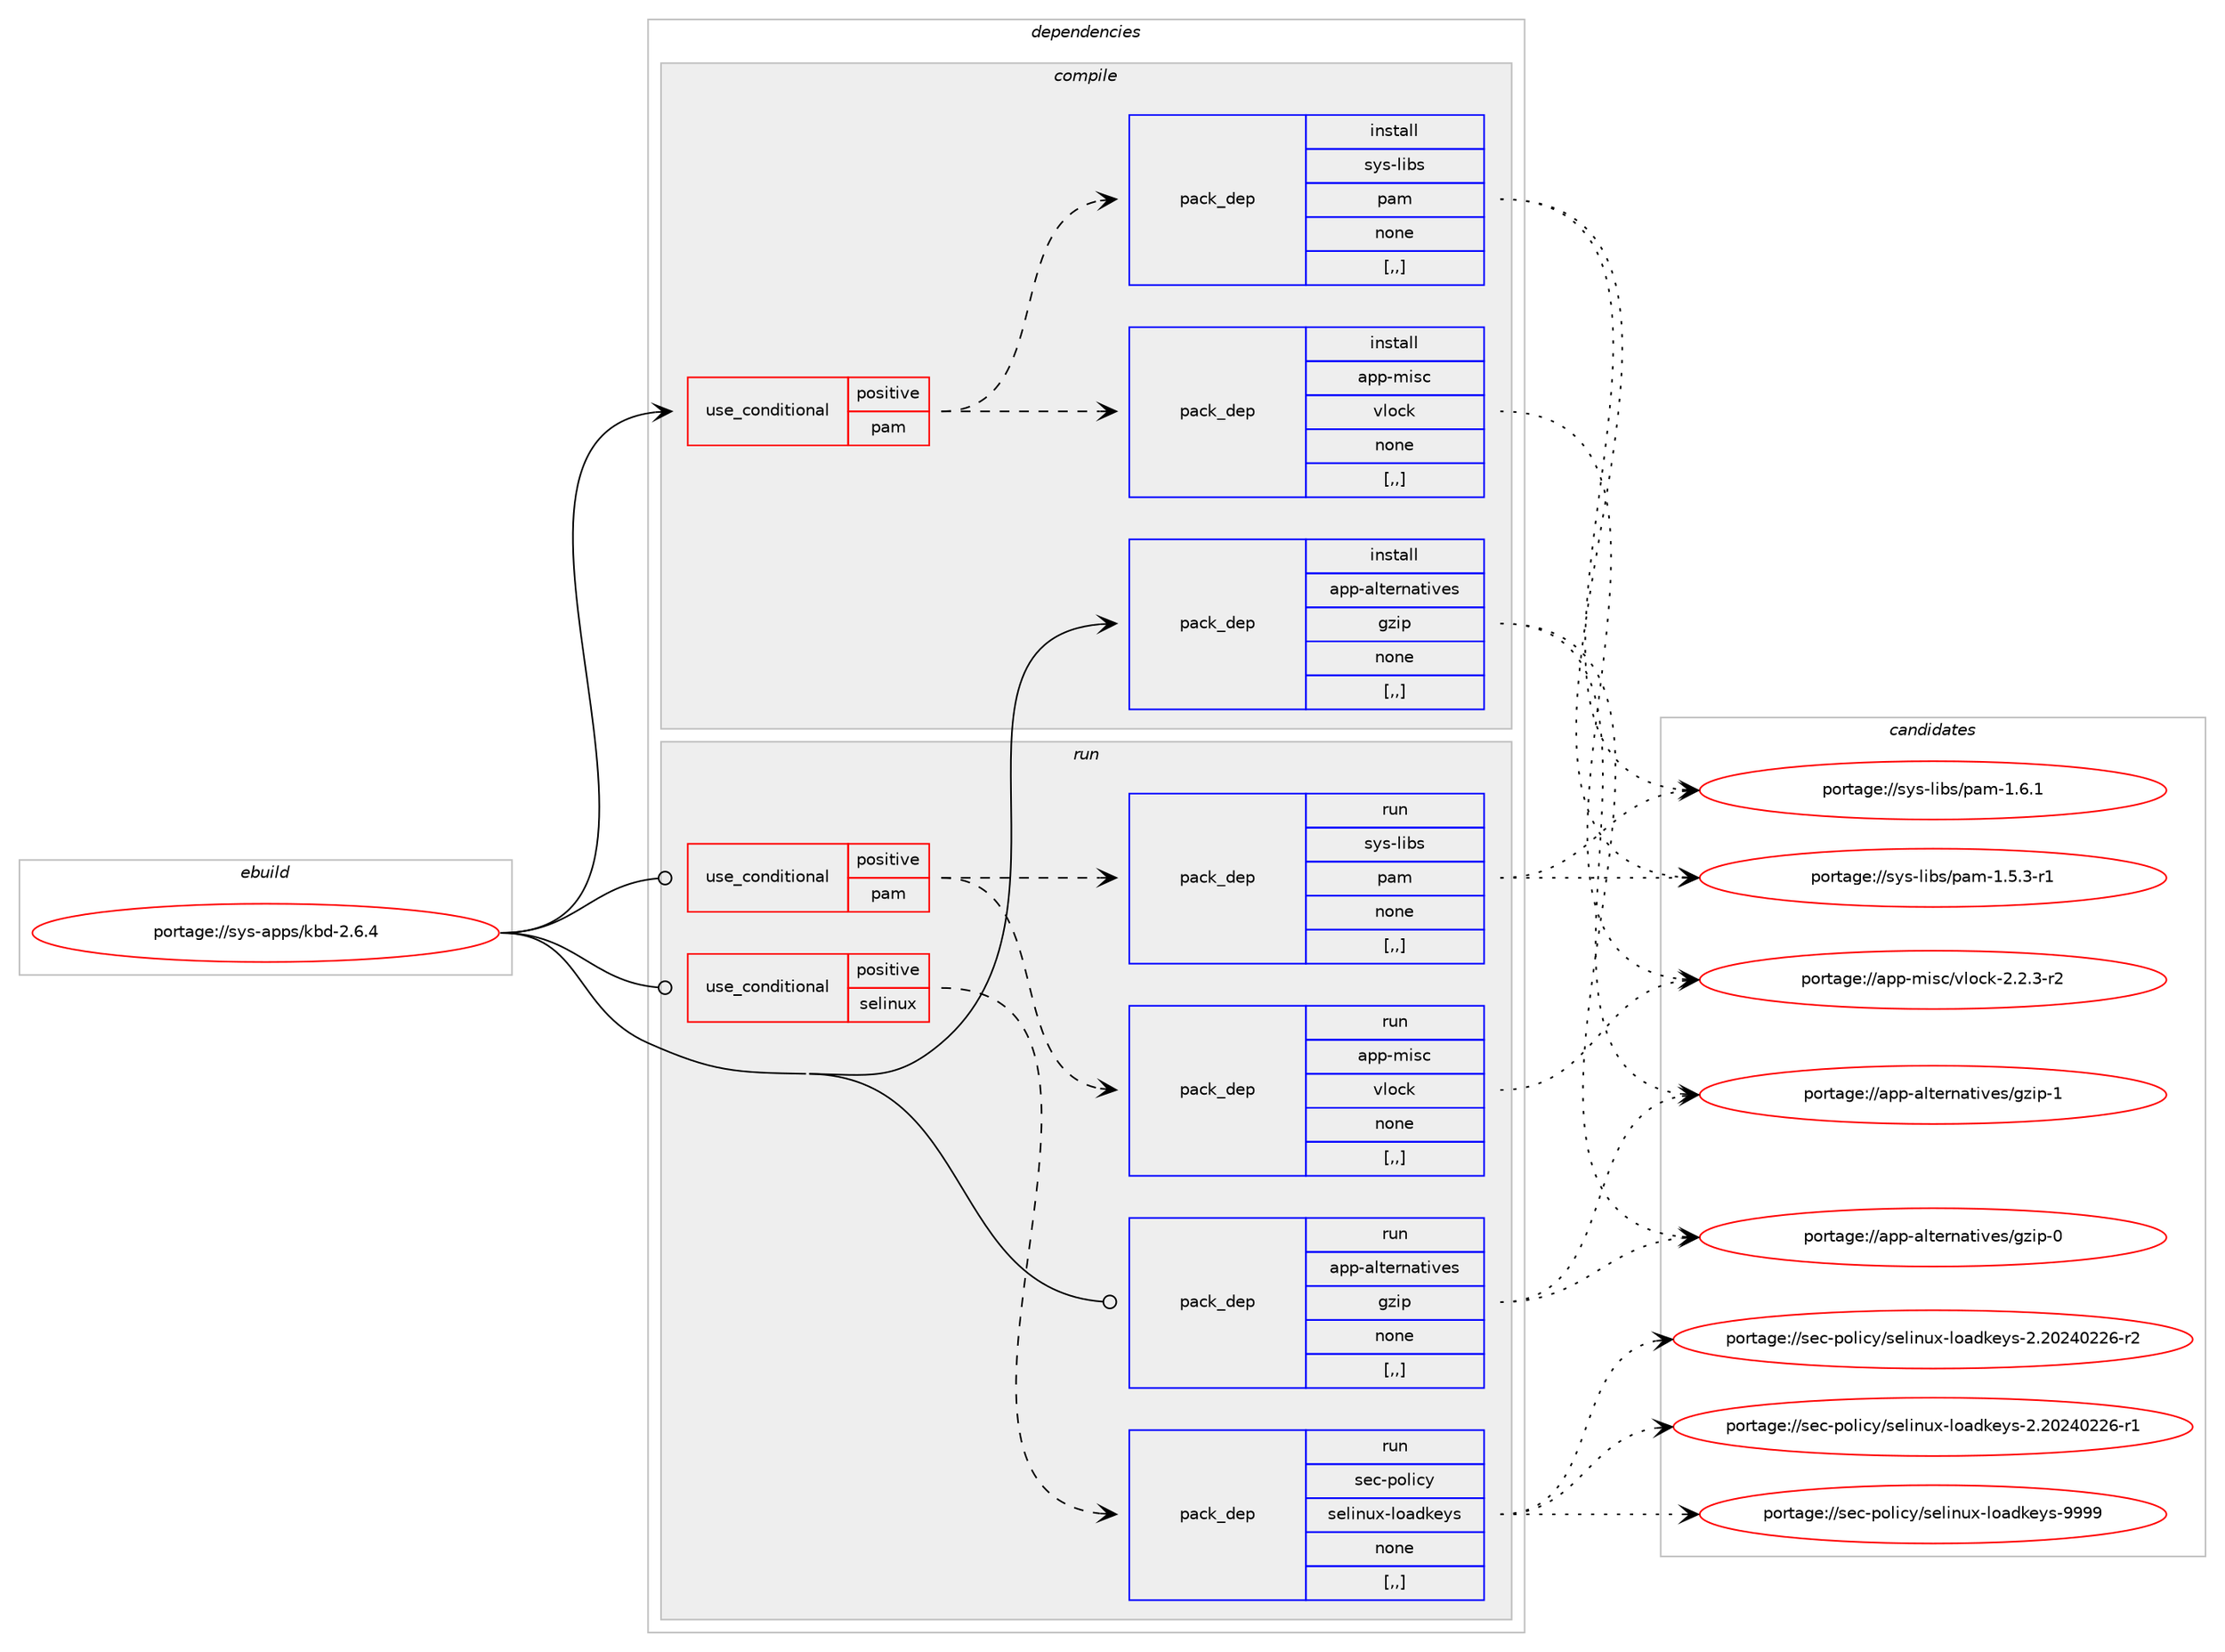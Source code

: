 digraph prolog {

# *************
# Graph options
# *************

newrank=true;
concentrate=true;
compound=true;
graph [rankdir=LR,fontname=Helvetica,fontsize=10,ranksep=1.5];#, ranksep=2.5, nodesep=0.2];
edge  [arrowhead=vee];
node  [fontname=Helvetica,fontsize=10];

# **********
# The ebuild
# **********

subgraph cluster_leftcol {
color=gray;
label=<<i>ebuild</i>>;
id [label="portage://sys-apps/kbd-2.6.4", color=red, width=4, href="../sys-apps/kbd-2.6.4.svg"];
}

# ****************
# The dependencies
# ****************

subgraph cluster_midcol {
color=gray;
label=<<i>dependencies</i>>;
subgraph cluster_compile {
fillcolor="#eeeeee";
style=filled;
label=<<i>compile</i>>;
subgraph cond111388 {
dependency421265 [label=<<TABLE BORDER="0" CELLBORDER="1" CELLSPACING="0" CELLPADDING="4"><TR><TD ROWSPAN="3" CELLPADDING="10">use_conditional</TD></TR><TR><TD>positive</TD></TR><TR><TD>pam</TD></TR></TABLE>>, shape=none, color=red];
subgraph pack306955 {
dependency421266 [label=<<TABLE BORDER="0" CELLBORDER="1" CELLSPACING="0" CELLPADDING="4" WIDTH="220"><TR><TD ROWSPAN="6" CELLPADDING="30">pack_dep</TD></TR><TR><TD WIDTH="110">install</TD></TR><TR><TD>app-misc</TD></TR><TR><TD>vlock</TD></TR><TR><TD>none</TD></TR><TR><TD>[,,]</TD></TR></TABLE>>, shape=none, color=blue];
}
dependency421265:e -> dependency421266:w [weight=20,style="dashed",arrowhead="vee"];
subgraph pack306956 {
dependency421267 [label=<<TABLE BORDER="0" CELLBORDER="1" CELLSPACING="0" CELLPADDING="4" WIDTH="220"><TR><TD ROWSPAN="6" CELLPADDING="30">pack_dep</TD></TR><TR><TD WIDTH="110">install</TD></TR><TR><TD>sys-libs</TD></TR><TR><TD>pam</TD></TR><TR><TD>none</TD></TR><TR><TD>[,,]</TD></TR></TABLE>>, shape=none, color=blue];
}
dependency421265:e -> dependency421267:w [weight=20,style="dashed",arrowhead="vee"];
}
id:e -> dependency421265:w [weight=20,style="solid",arrowhead="vee"];
subgraph pack306957 {
dependency421268 [label=<<TABLE BORDER="0" CELLBORDER="1" CELLSPACING="0" CELLPADDING="4" WIDTH="220"><TR><TD ROWSPAN="6" CELLPADDING="30">pack_dep</TD></TR><TR><TD WIDTH="110">install</TD></TR><TR><TD>app-alternatives</TD></TR><TR><TD>gzip</TD></TR><TR><TD>none</TD></TR><TR><TD>[,,]</TD></TR></TABLE>>, shape=none, color=blue];
}
id:e -> dependency421268:w [weight=20,style="solid",arrowhead="vee"];
}
subgraph cluster_compileandrun {
fillcolor="#eeeeee";
style=filled;
label=<<i>compile and run</i>>;
}
subgraph cluster_run {
fillcolor="#eeeeee";
style=filled;
label=<<i>run</i>>;
subgraph cond111389 {
dependency421269 [label=<<TABLE BORDER="0" CELLBORDER="1" CELLSPACING="0" CELLPADDING="4"><TR><TD ROWSPAN="3" CELLPADDING="10">use_conditional</TD></TR><TR><TD>positive</TD></TR><TR><TD>pam</TD></TR></TABLE>>, shape=none, color=red];
subgraph pack306958 {
dependency421270 [label=<<TABLE BORDER="0" CELLBORDER="1" CELLSPACING="0" CELLPADDING="4" WIDTH="220"><TR><TD ROWSPAN="6" CELLPADDING="30">pack_dep</TD></TR><TR><TD WIDTH="110">run</TD></TR><TR><TD>app-misc</TD></TR><TR><TD>vlock</TD></TR><TR><TD>none</TD></TR><TR><TD>[,,]</TD></TR></TABLE>>, shape=none, color=blue];
}
dependency421269:e -> dependency421270:w [weight=20,style="dashed",arrowhead="vee"];
subgraph pack306959 {
dependency421271 [label=<<TABLE BORDER="0" CELLBORDER="1" CELLSPACING="0" CELLPADDING="4" WIDTH="220"><TR><TD ROWSPAN="6" CELLPADDING="30">pack_dep</TD></TR><TR><TD WIDTH="110">run</TD></TR><TR><TD>sys-libs</TD></TR><TR><TD>pam</TD></TR><TR><TD>none</TD></TR><TR><TD>[,,]</TD></TR></TABLE>>, shape=none, color=blue];
}
dependency421269:e -> dependency421271:w [weight=20,style="dashed",arrowhead="vee"];
}
id:e -> dependency421269:w [weight=20,style="solid",arrowhead="odot"];
subgraph cond111390 {
dependency421272 [label=<<TABLE BORDER="0" CELLBORDER="1" CELLSPACING="0" CELLPADDING="4"><TR><TD ROWSPAN="3" CELLPADDING="10">use_conditional</TD></TR><TR><TD>positive</TD></TR><TR><TD>selinux</TD></TR></TABLE>>, shape=none, color=red];
subgraph pack306960 {
dependency421273 [label=<<TABLE BORDER="0" CELLBORDER="1" CELLSPACING="0" CELLPADDING="4" WIDTH="220"><TR><TD ROWSPAN="6" CELLPADDING="30">pack_dep</TD></TR><TR><TD WIDTH="110">run</TD></TR><TR><TD>sec-policy</TD></TR><TR><TD>selinux-loadkeys</TD></TR><TR><TD>none</TD></TR><TR><TD>[,,]</TD></TR></TABLE>>, shape=none, color=blue];
}
dependency421272:e -> dependency421273:w [weight=20,style="dashed",arrowhead="vee"];
}
id:e -> dependency421272:w [weight=20,style="solid",arrowhead="odot"];
subgraph pack306961 {
dependency421274 [label=<<TABLE BORDER="0" CELLBORDER="1" CELLSPACING="0" CELLPADDING="4" WIDTH="220"><TR><TD ROWSPAN="6" CELLPADDING="30">pack_dep</TD></TR><TR><TD WIDTH="110">run</TD></TR><TR><TD>app-alternatives</TD></TR><TR><TD>gzip</TD></TR><TR><TD>none</TD></TR><TR><TD>[,,]</TD></TR></TABLE>>, shape=none, color=blue];
}
id:e -> dependency421274:w [weight=20,style="solid",arrowhead="odot"];
}
}

# **************
# The candidates
# **************

subgraph cluster_choices {
rank=same;
color=gray;
label=<<i>candidates</i>>;

subgraph choice306955 {
color=black;
nodesep=1;
choice97112112451091051159947118108111991074550465046514511450 [label="portage://app-misc/vlock-2.2.3-r2", color=red, width=4,href="../app-misc/vlock-2.2.3-r2.svg"];
dependency421266:e -> choice97112112451091051159947118108111991074550465046514511450:w [style=dotted,weight="100"];
}
subgraph choice306956 {
color=black;
nodesep=1;
choice11512111545108105981154711297109454946544649 [label="portage://sys-libs/pam-1.6.1", color=red, width=4,href="../sys-libs/pam-1.6.1.svg"];
choice115121115451081059811547112971094549465346514511449 [label="portage://sys-libs/pam-1.5.3-r1", color=red, width=4,href="../sys-libs/pam-1.5.3-r1.svg"];
dependency421267:e -> choice11512111545108105981154711297109454946544649:w [style=dotted,weight="100"];
dependency421267:e -> choice115121115451081059811547112971094549465346514511449:w [style=dotted,weight="100"];
}
subgraph choice306957 {
color=black;
nodesep=1;
choice97112112459710811610111411097116105118101115471031221051124549 [label="portage://app-alternatives/gzip-1", color=red, width=4,href="../app-alternatives/gzip-1.svg"];
choice97112112459710811610111411097116105118101115471031221051124548 [label="portage://app-alternatives/gzip-0", color=red, width=4,href="../app-alternatives/gzip-0.svg"];
dependency421268:e -> choice97112112459710811610111411097116105118101115471031221051124549:w [style=dotted,weight="100"];
dependency421268:e -> choice97112112459710811610111411097116105118101115471031221051124548:w [style=dotted,weight="100"];
}
subgraph choice306958 {
color=black;
nodesep=1;
choice97112112451091051159947118108111991074550465046514511450 [label="portage://app-misc/vlock-2.2.3-r2", color=red, width=4,href="../app-misc/vlock-2.2.3-r2.svg"];
dependency421270:e -> choice97112112451091051159947118108111991074550465046514511450:w [style=dotted,weight="100"];
}
subgraph choice306959 {
color=black;
nodesep=1;
choice11512111545108105981154711297109454946544649 [label="portage://sys-libs/pam-1.6.1", color=red, width=4,href="../sys-libs/pam-1.6.1.svg"];
choice115121115451081059811547112971094549465346514511449 [label="portage://sys-libs/pam-1.5.3-r1", color=red, width=4,href="../sys-libs/pam-1.5.3-r1.svg"];
dependency421271:e -> choice11512111545108105981154711297109454946544649:w [style=dotted,weight="100"];
dependency421271:e -> choice115121115451081059811547112971094549465346514511449:w [style=dotted,weight="100"];
}
subgraph choice306960 {
color=black;
nodesep=1;
choice1151019945112111108105991214711510110810511011712045108111971001071011211154557575757 [label="portage://sec-policy/selinux-loadkeys-9999", color=red, width=4,href="../sec-policy/selinux-loadkeys-9999.svg"];
choice11510199451121111081059912147115101108105110117120451081119710010710112111545504650485052485050544511450 [label="portage://sec-policy/selinux-loadkeys-2.20240226-r2", color=red, width=4,href="../sec-policy/selinux-loadkeys-2.20240226-r2.svg"];
choice11510199451121111081059912147115101108105110117120451081119710010710112111545504650485052485050544511449 [label="portage://sec-policy/selinux-loadkeys-2.20240226-r1", color=red, width=4,href="../sec-policy/selinux-loadkeys-2.20240226-r1.svg"];
dependency421273:e -> choice1151019945112111108105991214711510110810511011712045108111971001071011211154557575757:w [style=dotted,weight="100"];
dependency421273:e -> choice11510199451121111081059912147115101108105110117120451081119710010710112111545504650485052485050544511450:w [style=dotted,weight="100"];
dependency421273:e -> choice11510199451121111081059912147115101108105110117120451081119710010710112111545504650485052485050544511449:w [style=dotted,weight="100"];
}
subgraph choice306961 {
color=black;
nodesep=1;
choice97112112459710811610111411097116105118101115471031221051124549 [label="portage://app-alternatives/gzip-1", color=red, width=4,href="../app-alternatives/gzip-1.svg"];
choice97112112459710811610111411097116105118101115471031221051124548 [label="portage://app-alternatives/gzip-0", color=red, width=4,href="../app-alternatives/gzip-0.svg"];
dependency421274:e -> choice97112112459710811610111411097116105118101115471031221051124549:w [style=dotted,weight="100"];
dependency421274:e -> choice97112112459710811610111411097116105118101115471031221051124548:w [style=dotted,weight="100"];
}
}

}

